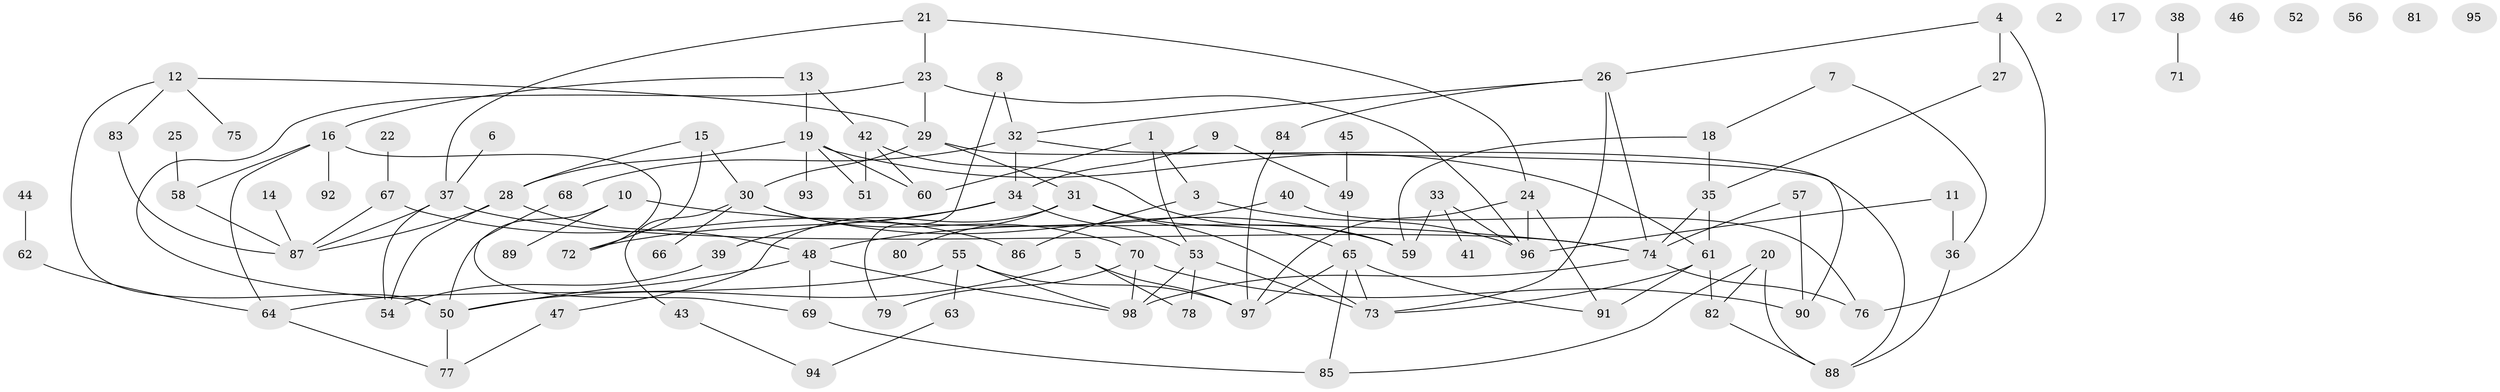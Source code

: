 // Generated by graph-tools (version 1.1) at 2025/12/03/09/25 04:12:55]
// undirected, 98 vertices, 141 edges
graph export_dot {
graph [start="1"]
  node [color=gray90,style=filled];
  1;
  2;
  3;
  4;
  5;
  6;
  7;
  8;
  9;
  10;
  11;
  12;
  13;
  14;
  15;
  16;
  17;
  18;
  19;
  20;
  21;
  22;
  23;
  24;
  25;
  26;
  27;
  28;
  29;
  30;
  31;
  32;
  33;
  34;
  35;
  36;
  37;
  38;
  39;
  40;
  41;
  42;
  43;
  44;
  45;
  46;
  47;
  48;
  49;
  50;
  51;
  52;
  53;
  54;
  55;
  56;
  57;
  58;
  59;
  60;
  61;
  62;
  63;
  64;
  65;
  66;
  67;
  68;
  69;
  70;
  71;
  72;
  73;
  74;
  75;
  76;
  77;
  78;
  79;
  80;
  81;
  82;
  83;
  84;
  85;
  86;
  87;
  88;
  89;
  90;
  91;
  92;
  93;
  94;
  95;
  96;
  97;
  98;
  1 -- 3;
  1 -- 53;
  1 -- 60;
  3 -- 86;
  3 -- 96;
  4 -- 26;
  4 -- 27;
  4 -- 76;
  5 -- 50;
  5 -- 78;
  5 -- 97;
  6 -- 37;
  7 -- 18;
  7 -- 36;
  8 -- 32;
  8 -- 79;
  9 -- 34;
  9 -- 49;
  10 -- 50;
  10 -- 74;
  10 -- 89;
  11 -- 36;
  11 -- 96;
  12 -- 29;
  12 -- 50;
  12 -- 75;
  12 -- 83;
  13 -- 16;
  13 -- 19;
  13 -- 42;
  14 -- 87;
  15 -- 28;
  15 -- 30;
  15 -- 72;
  16 -- 58;
  16 -- 64;
  16 -- 72;
  16 -- 92;
  18 -- 35;
  18 -- 59;
  19 -- 28;
  19 -- 51;
  19 -- 60;
  19 -- 61;
  19 -- 93;
  20 -- 82;
  20 -- 85;
  20 -- 88;
  21 -- 23;
  21 -- 24;
  21 -- 37;
  22 -- 67;
  23 -- 29;
  23 -- 50;
  23 -- 96;
  24 -- 91;
  24 -- 96;
  24 -- 97;
  25 -- 58;
  26 -- 32;
  26 -- 73;
  26 -- 74;
  26 -- 84;
  27 -- 35;
  28 -- 48;
  28 -- 54;
  28 -- 87;
  29 -- 30;
  29 -- 31;
  29 -- 88;
  30 -- 43;
  30 -- 59;
  30 -- 66;
  30 -- 70;
  31 -- 47;
  31 -- 65;
  31 -- 73;
  31 -- 80;
  32 -- 34;
  32 -- 68;
  32 -- 90;
  33 -- 41;
  33 -- 59;
  33 -- 96;
  34 -- 39;
  34 -- 53;
  34 -- 72;
  35 -- 61;
  35 -- 74;
  36 -- 88;
  37 -- 54;
  37 -- 74;
  37 -- 87;
  38 -- 71;
  39 -- 54;
  40 -- 48;
  40 -- 76;
  42 -- 51;
  42 -- 59;
  42 -- 60;
  43 -- 94;
  44 -- 62;
  45 -- 49;
  47 -- 77;
  48 -- 50;
  48 -- 69;
  48 -- 98;
  49 -- 65;
  50 -- 77;
  53 -- 73;
  53 -- 78;
  53 -- 98;
  55 -- 63;
  55 -- 64;
  55 -- 97;
  55 -- 98;
  57 -- 74;
  57 -- 90;
  58 -- 87;
  61 -- 73;
  61 -- 82;
  61 -- 91;
  62 -- 64;
  63 -- 94;
  64 -- 77;
  65 -- 73;
  65 -- 85;
  65 -- 91;
  65 -- 97;
  67 -- 86;
  67 -- 87;
  68 -- 69;
  69 -- 85;
  70 -- 79;
  70 -- 90;
  70 -- 98;
  74 -- 76;
  74 -- 98;
  82 -- 88;
  83 -- 87;
  84 -- 97;
}
